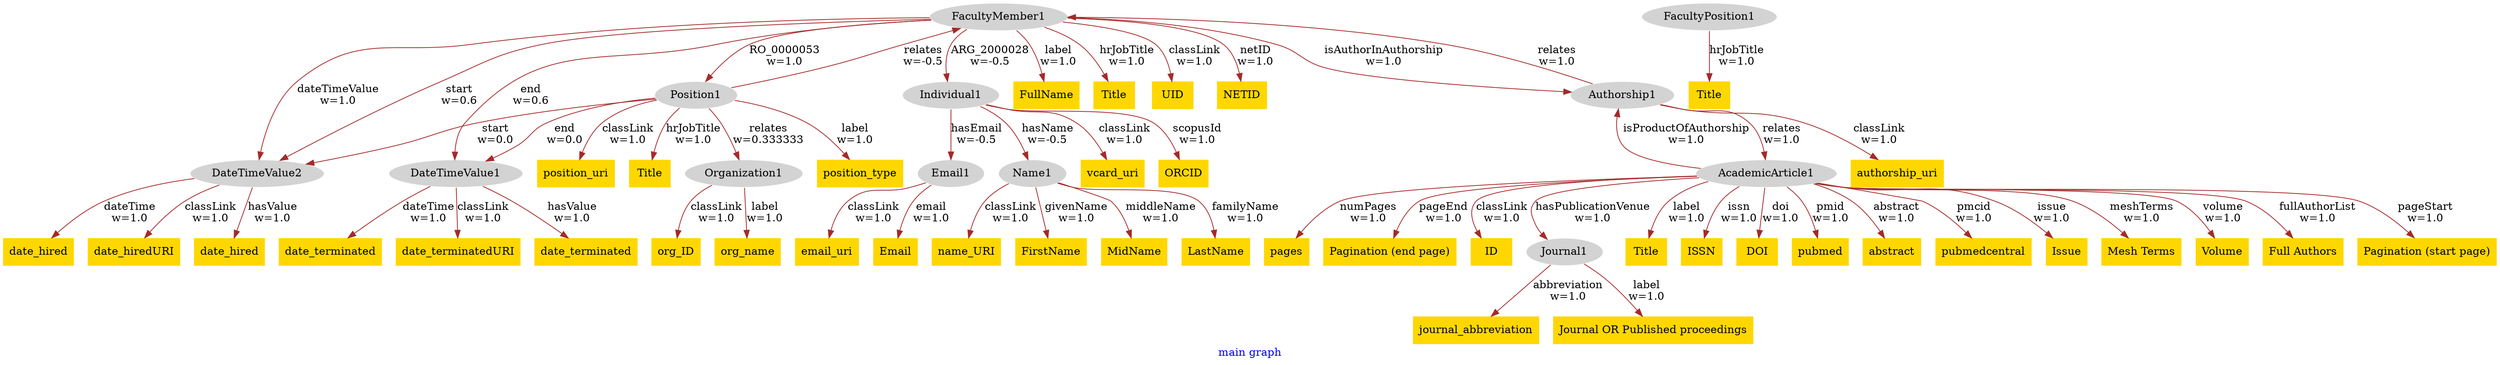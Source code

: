 digraph n0 {
fontcolor="blue"
remincross="true"
label="main graph"
n1[style="filled",color="white",fillcolor="lightgray",label="FacultyMember1"];
n2[style="filled",color="white",fillcolor="lightgray",label="DateTimeValue2"];
n3[style="filled",color="white",fillcolor="lightgray",label="DateTimeValue1"];
n4[style="filled",color="white",fillcolor="lightgray",label="Individual1"];
n5[style="filled",color="white",fillcolor="lightgray",label="Email1"];
n6[style="filled",color="white",fillcolor="lightgray",label="Name1"];
n7[shape="plaintext",style="filled",fillcolor="gold",label="FirstName"];
n8[shape="plaintext",style="filled",fillcolor="gold",label="FullName"];
n9[shape="plaintext",style="filled",fillcolor="gold",label="MidName"];
n10[shape="plaintext",style="filled",fillcolor="gold",label="LastName"];
n11[shape="plaintext",style="filled",fillcolor="gold",label="date_hired"];
n12[shape="plaintext",style="filled",fillcolor="gold",label="Email"];
n13[shape="plaintext",style="filled",fillcolor="gold",label="Title"];
n14[shape="plaintext",style="filled",fillcolor="gold",label="date_terminated"];
n15[shape="plaintext",style="filled",fillcolor="gold",label="date_hiredURI"];
n16[shape="plaintext",style="filled",fillcolor="gold",label="UID"];
n17[shape="plaintext",style="filled",fillcolor="gold",label="date_terminatedURI"];
n18[shape="plaintext",style="filled",fillcolor="gold",label="email_uri"];
n19[shape="plaintext",style="filled",fillcolor="gold",label="name_URI"];
n20[shape="plaintext",style="filled",fillcolor="gold",label="vcard_uri"];
n21[shape="plaintext",style="filled",fillcolor="gold",label="ORCID"];
n22[shape="plaintext",style="filled",fillcolor="gold",label="date_hired"];
n23[shape="plaintext",style="filled",fillcolor="gold",label="date_terminated"];
n24[style="filled",color="white",fillcolor="lightgray",label="FacultyPosition1"];
n25[shape="plaintext",style="filled",fillcolor="gold",label="Title"];
n26[style="filled",color="white",fillcolor="lightgray",label="Position1"];
n27[style="filled",color="white",fillcolor="lightgray",label="Organization1"];
n28[shape="plaintext",style="filled",fillcolor="gold",label="position_type"];
n29[shape="plaintext",style="filled",fillcolor="gold",label="org_ID"];
n30[shape="plaintext",style="filled",fillcolor="gold",label="position_uri"];
n31[shape="plaintext",style="filled",fillcolor="gold",label="org_name"];
n32[shape="plaintext",style="filled",fillcolor="gold",label="NETID"];
n33[shape="plaintext",style="filled",fillcolor="gold",label="Title"];
n34[style="filled",color="white",fillcolor="lightgray",label="AcademicArticle1"];
n35[style="filled",color="white",fillcolor="lightgray",label="Journal1"];
n36[style="filled",color="white",fillcolor="lightgray",label="Authorship1"];
n37[shape="plaintext",style="filled",fillcolor="gold",label="Title"];
n38[shape="plaintext",style="filled",fillcolor="gold",label="ISSN"];
n39[shape="plaintext",style="filled",fillcolor="gold",label="DOI"];
n40[shape="plaintext",style="filled",fillcolor="gold",label="journal_abbreviation"];
n41[shape="plaintext",style="filled",fillcolor="gold",label="pubmed"];
n42[shape="plaintext",style="filled",fillcolor="gold",label="authorship_uri"];
n43[shape="plaintext",style="filled",fillcolor="gold",label="Journal OR Published proceedings"];
n44[shape="plaintext",style="filled",fillcolor="gold",label="abstract"];
n45[shape="plaintext",style="filled",fillcolor="gold",label="pubmedcentral"];
n46[shape="plaintext",style="filled",fillcolor="gold",label="Issue"];
n47[shape="plaintext",style="filled",fillcolor="gold",label="Mesh Terms"];
n48[shape="plaintext",style="filled",fillcolor="gold",label="Volume"];
n49[shape="plaintext",style="filled",fillcolor="gold",label="Full Authors"];
n50[shape="plaintext",style="filled",fillcolor="gold",label="Pagination (start page)"];
n51[shape="plaintext",style="filled",fillcolor="gold",label="pages"];
n52[shape="plaintext",style="filled",fillcolor="gold",label="Pagination (end page)"];
n53[shape="plaintext",style="filled",fillcolor="gold",label="ID"];
n1 -> n2[color="brown",fontcolor="black",label="start\nw=0.6"]
n1 -> n3[color="brown",fontcolor="black",label="end\nw=0.6"]
n1 -> n4[color="brown",fontcolor="black",label="ARG_2000028\nw=-0.5"]
n4 -> n5[color="brown",fontcolor="black",label="hasEmail\nw=-0.5"]
n4 -> n6[color="brown",fontcolor="black",label="hasName\nw=-0.5"]
n6 -> n7[color="brown",fontcolor="black",label="givenName\nw=1.0"]
n1 -> n8[color="brown",fontcolor="black",label="label\nw=1.0"]
n6 -> n9[color="brown",fontcolor="black",label="middleName\nw=1.0"]
n6 -> n10[color="brown",fontcolor="black",label="familyName\nw=1.0"]
n2 -> n11[color="brown",fontcolor="black",label="dateTime\nw=1.0"]
n5 -> n12[color="brown",fontcolor="black",label="email\nw=1.0"]
n1 -> n13[color="brown",fontcolor="black",label="hrJobTitle\nw=1.0"]
n3 -> n14[color="brown",fontcolor="black",label="dateTime\nw=1.0"]
n2 -> n15[color="brown",fontcolor="black",label="classLink\nw=1.0"]
n1 -> n16[color="brown",fontcolor="black",label="classLink\nw=1.0"]
n3 -> n17[color="brown",fontcolor="black",label="classLink\nw=1.0"]
n5 -> n18[color="brown",fontcolor="black",label="classLink\nw=1.0"]
n6 -> n19[color="brown",fontcolor="black",label="classLink\nw=1.0"]
n4 -> n20[color="brown",fontcolor="black",label="classLink\nw=1.0"]
n4 -> n21[color="brown",fontcolor="black",label="scopusId\nw=1.0"]
n2 -> n22[color="brown",fontcolor="black",label="hasValue\nw=1.0"]
n3 -> n23[color="brown",fontcolor="black",label="hasValue\nw=1.0"]
n24 -> n25[color="brown",fontcolor="black",label="hrJobTitle\nw=1.0"]
n26 -> n1[color="brown",fontcolor="black",label="relates\nw=-0.5"]
n26 -> n27[color="brown",fontcolor="black",label="relates\nw=0.333333"]
n26 -> n28[color="brown",fontcolor="black",label="label\nw=1.0"]
n27 -> n29[color="brown",fontcolor="black",label="classLink\nw=1.0"]
n26 -> n30[color="brown",fontcolor="black",label="classLink\nw=1.0"]
n27 -> n31[color="brown",fontcolor="black",label="label\nw=1.0"]
n1 -> n32[color="brown",fontcolor="black",label="netID\nw=1.0"]
n26 -> n2[color="brown",fontcolor="black",label="start\nw=0.0"]
n26 -> n3[color="brown",fontcolor="black",label="end\nw=0.0"]
n26 -> n33[color="brown",fontcolor="black",label="hrJobTitle\nw=1.0"]
n1 -> n26[color="brown",fontcolor="black",label="RO_0000053\nw=1.0"]
n34 -> n35[color="brown",fontcolor="black",label="hasPublicationVenue\nw=1.0"]
n34 -> n36[color="brown",fontcolor="black",label="isProductOfAuthorship\nw=1.0"]
n36 -> n1[color="brown",fontcolor="black",label="relates\nw=1.0"]
n1 -> n2[color="brown",fontcolor="black",label="dateTimeValue\nw=1.0"]
n34 -> n37[color="brown",fontcolor="black",label="label\nw=1.0"]
n34 -> n38[color="brown",fontcolor="black",label="issn\nw=1.0"]
n34 -> n39[color="brown",fontcolor="black",label="doi\nw=1.0"]
n35 -> n40[color="brown",fontcolor="black",label="abbreviation\nw=1.0"]
n34 -> n41[color="brown",fontcolor="black",label="pmid\nw=1.0"]
n36 -> n42[color="brown",fontcolor="black",label="classLink\nw=1.0"]
n35 -> n43[color="brown",fontcolor="black",label="label\nw=1.0"]
n34 -> n44[color="brown",fontcolor="black",label="abstract\nw=1.0"]
n34 -> n45[color="brown",fontcolor="black",label="pmcid\nw=1.0"]
n34 -> n46[color="brown",fontcolor="black",label="issue\nw=1.0"]
n34 -> n47[color="brown",fontcolor="black",label="meshTerms\nw=1.0"]
n34 -> n48[color="brown",fontcolor="black",label="volume\nw=1.0"]
n34 -> n49[color="brown",fontcolor="black",label="fullAuthorList\nw=1.0"]
n34 -> n50[color="brown",fontcolor="black",label="pageStart\nw=1.0"]
n34 -> n51[color="brown",fontcolor="black",label="numPages\nw=1.0"]
n34 -> n52[color="brown",fontcolor="black",label="pageEnd\nw=1.0"]
n34 -> n53[color="brown",fontcolor="black",label="classLink\nw=1.0"]
n1 -> n36[color="brown",fontcolor="black",label="isAuthorInAuthorship\nw=1.0"]
n36 -> n34[color="brown",fontcolor="black",label="relates\nw=1.0"]
}
